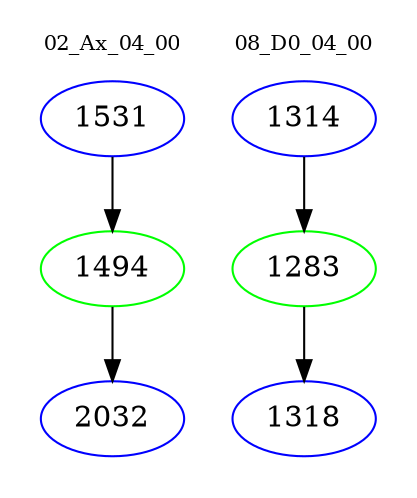 digraph{
subgraph cluster_0 {
color = white
label = "02_Ax_04_00";
fontsize=10;
T0_1531 [label="1531", color="blue"]
T0_1531 -> T0_1494 [color="black"]
T0_1494 [label="1494", color="green"]
T0_1494 -> T0_2032 [color="black"]
T0_2032 [label="2032", color="blue"]
}
subgraph cluster_1 {
color = white
label = "08_D0_04_00";
fontsize=10;
T1_1314 [label="1314", color="blue"]
T1_1314 -> T1_1283 [color="black"]
T1_1283 [label="1283", color="green"]
T1_1283 -> T1_1318 [color="black"]
T1_1318 [label="1318", color="blue"]
}
}
